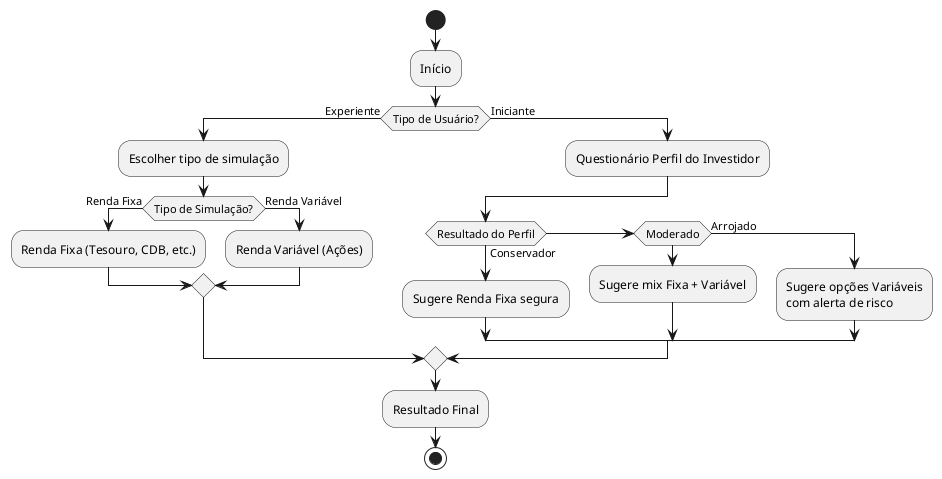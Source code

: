 @startuml
start

:Início;

if (Tipo de Usuário?) then (Experiente)
  :Escolher tipo de simulação;
  if (Tipo de Simulação?) then (Renda Fixa)
    :Renda Fixa (Tesouro, CDB, etc.);
  else (Renda Variável)
    :Renda Variável (Ações);
  endif
else (Iniciante)
  :Questionário Perfil do Investidor;
  if (Resultado do Perfil) then (Conservador)
    :Sugere Renda Fixa segura;
  else if (Moderado)
    :Sugere mix Fixa + Variável;
  else (Arrojado)
    :Sugere opções Variáveis\ncom alerta de risco;
  endif
endif

:Resultado Final;
stop
@enduml

